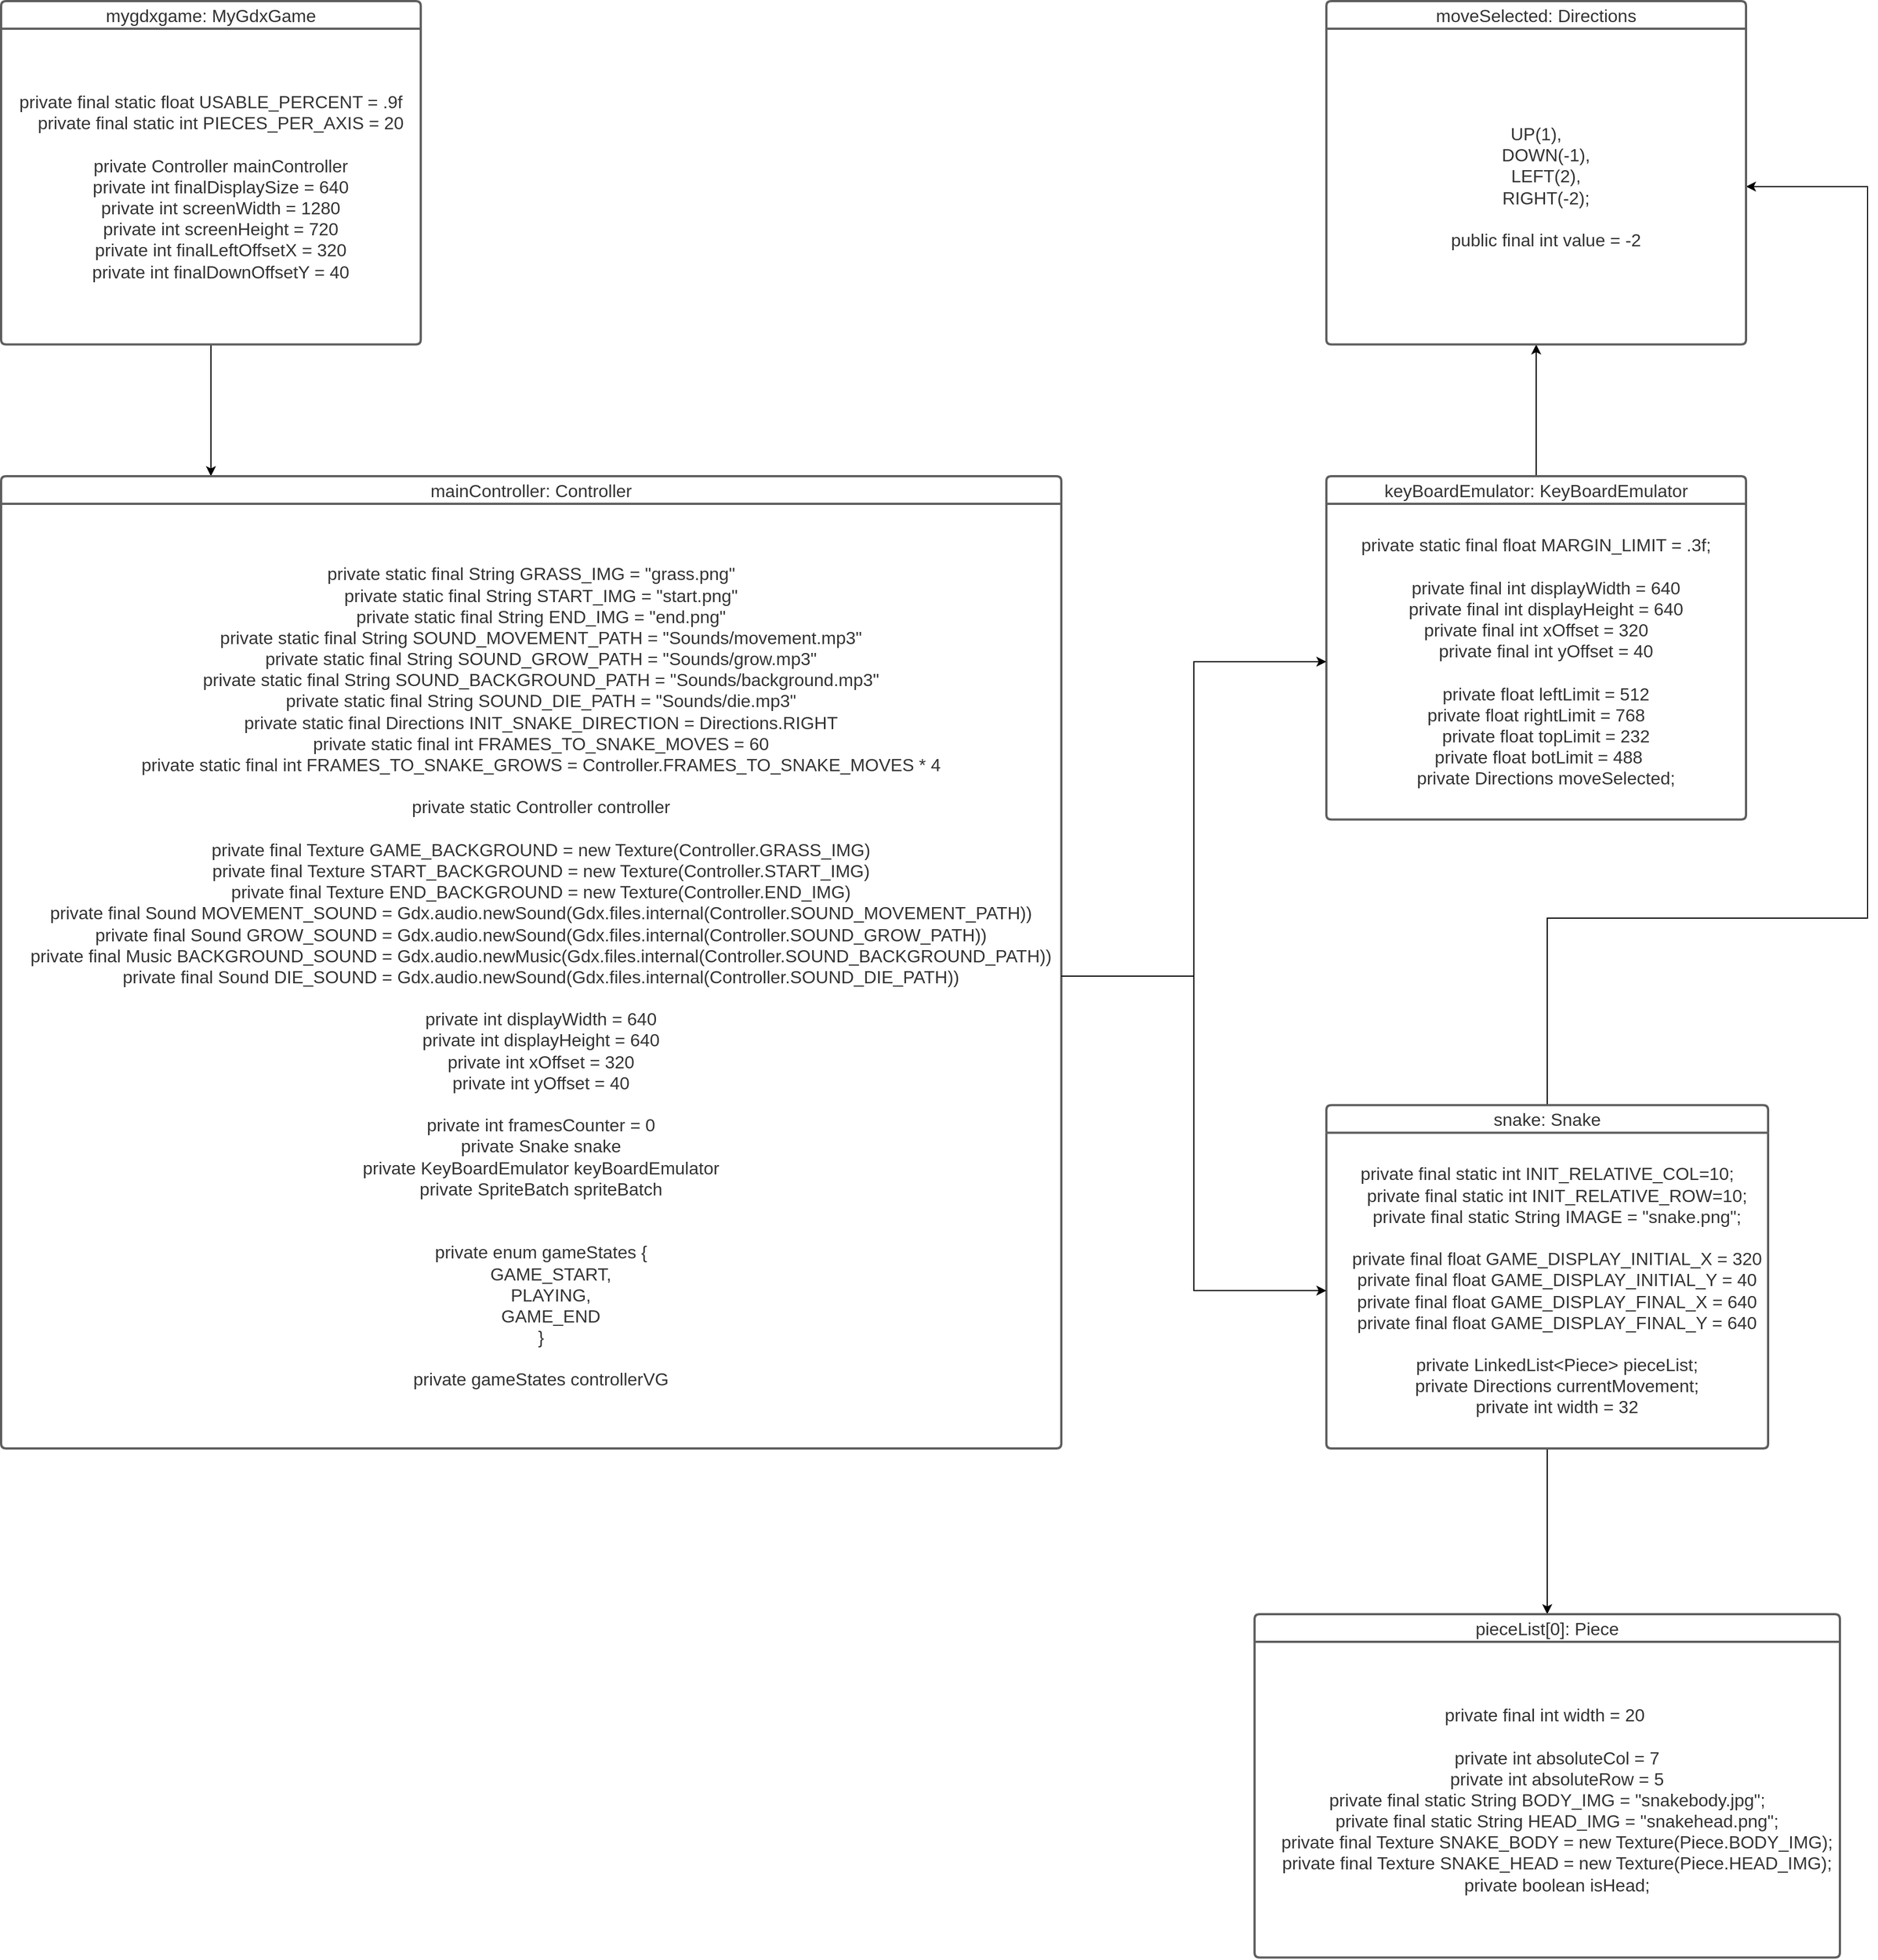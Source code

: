 <mxfile version="14.4.3" type="google"><diagram id="ul7PyUBQW2tvJy45-z2p" name="Page-1"><mxGraphModel dx="2764" dy="1548" grid="1" gridSize="10" guides="1" tooltips="1" connect="1" arrows="1" fold="1" page="1" pageScale="1" pageWidth="827" pageHeight="1169" math="0" shadow="0"><root><mxCell id="0"/><mxCell id="1" parent="0"/><mxCell id="cK6Sl8i-oMeaJpda4FXe-1" style="edgeStyle=orthogonalEdgeStyle;rounded=0;orthogonalLoop=1;jettySize=auto;html=1;" parent="1" source="YNZEwYa9dEjN47d1yRet-3" edge="1"><mxGeometry relative="1" as="geometry"><mxPoint x="420" y="480" as="targetPoint"/></mxGeometry></mxCell><mxCell id="YNZEwYa9dEjN47d1yRet-3" value="mygdxgame: MyGdxGame" style="html=1;overflow=block;blockSpacing=1;whiteSpace=wrap;swimlane;childLayout=stackLayout;horizontal=1;horizontalStack=0;resizeParent=1;resizeParentMax=0;resizeLast=0;collapsible=0;fontStyle=0;marginBottom=0;swimlaneFillColor=#ffffff;startSize=25;whiteSpace=wrap;fontSize=16;fontColor=#333333;whiteSpace=wrap;align=center;spacing=0;strokeColor=#5e5e5e;strokeOpacity=100;rounded=1;absoluteArcSize=1;arcSize=9;strokeWidth=2;" parent="1" vertex="1"><mxGeometry x="230" y="50" width="380" height="310.75" as="geometry"/></mxCell><mxCell id="YNZEwYa9dEjN47d1yRet-4" value="&lt;div&gt;private final static float USABLE_PERCENT = .9f&lt;/div&gt;&lt;div&gt;&amp;nbsp; &amp;nbsp; private final static int PIECES_PER_AXIS = 20&lt;/div&gt;&lt;div&gt;&lt;br&gt;&lt;/div&gt;&lt;div&gt;&amp;nbsp; &amp;nbsp; private Controller mainController&lt;/div&gt;&lt;div&gt;&amp;nbsp; &amp;nbsp; private int finalDisplaySize = 640&lt;/div&gt;&lt;div&gt;&amp;nbsp; &amp;nbsp; private int screenWidth = 1280&lt;/div&gt;&lt;div&gt;&amp;nbsp; &amp;nbsp; private int screenHeight = 720&lt;/div&gt;&lt;div&gt;&amp;nbsp; &amp;nbsp; private int finalLeftOffsetX = 320&lt;/div&gt;&lt;div&gt;&amp;nbsp; &amp;nbsp; private int finalDownOffsetY = 40&lt;/div&gt;" style="part=1;html=1;whiteSpace=wrap;resizeHeight=0;strokeColor=none;fillColor=none;align=center;verticalAlign=middle;spacingLeft=4;spacingRight=4;overflow=hidden;rotatable=0;points=[[0,0.5],[1,0.5]];portConstraint=eastwest;swimlaneFillColor=#ffffff;strokeOpacity=100;fontSize=16;fontColor=#333333;" parent="YNZEwYa9dEjN47d1yRet-3" vertex="1"><mxGeometry y="25" width="380" height="285.75" as="geometry"/></mxCell><mxCell id="cK6Sl8i-oMeaJpda4FXe-4" value="mainController: Controller" style="html=1;overflow=block;blockSpacing=1;whiteSpace=wrap;swimlane;childLayout=stackLayout;horizontal=1;horizontalStack=0;resizeParent=1;resizeParentMax=0;resizeLast=0;collapsible=0;fontStyle=0;marginBottom=0;swimlaneFillColor=#ffffff;startSize=25;whiteSpace=wrap;fontSize=16;fontColor=#333333;whiteSpace=wrap;align=center;spacing=0;strokeColor=#5e5e5e;strokeOpacity=100;rounded=1;absoluteArcSize=1;arcSize=9;strokeWidth=2;" parent="1" vertex="1"><mxGeometry x="230" y="480" width="960" height="880" as="geometry"/></mxCell><mxCell id="cK6Sl8i-oMeaJpda4FXe-5" value="&lt;div&gt;private static final String GRASS_IMG = &quot;grass.png&quot;&lt;/div&gt;&lt;div&gt;&amp;nbsp; &amp;nbsp; private static final String START_IMG = &quot;start.png&quot;&lt;/div&gt;&lt;div&gt;&amp;nbsp; &amp;nbsp; private static final String END_IMG = &quot;end.png&quot;&lt;/div&gt;&lt;div&gt;&amp;nbsp; &amp;nbsp; private static final String SOUND_MOVEMENT_PATH = &quot;Sounds/movement.mp3&quot;&lt;/div&gt;&lt;div&gt;&amp;nbsp; &amp;nbsp; private static final String SOUND_GROW_PATH = &quot;Sounds/grow.mp3&quot;&lt;/div&gt;&lt;div&gt;&amp;nbsp; &amp;nbsp; private static final String SOUND_BACKGROUND_PATH = &quot;Sounds/background.mp3&quot;&lt;/div&gt;&lt;div&gt;&amp;nbsp; &amp;nbsp; private static final String SOUND_DIE_PATH = &quot;Sounds/die.mp3&quot;&lt;/div&gt;&lt;div&gt;&amp;nbsp; &amp;nbsp; private static final Directions INIT_SNAKE_DIRECTION = Directions.RIGHT&lt;/div&gt;&lt;div&gt;&amp;nbsp; &amp;nbsp; private static final int FRAMES_TO_SNAKE_MOVES = 60&lt;/div&gt;&lt;div&gt;&amp;nbsp; &amp;nbsp; private static final int FRAMES_TO_SNAKE_GROWS = Controller.FRAMES_TO_SNAKE_MOVES * 4&lt;/div&gt;&lt;div&gt;&lt;br&gt;&lt;/div&gt;&lt;div&gt;&amp;nbsp; &amp;nbsp; private static Controller controller&lt;/div&gt;&lt;div&gt;&lt;br&gt;&lt;/div&gt;&lt;div&gt;&amp;nbsp; &amp;nbsp; private final Texture GAME_BACKGROUND = new Texture(Controller.GRASS_IMG)&lt;/div&gt;&lt;div&gt;&amp;nbsp; &amp;nbsp; private final Texture START_BACKGROUND = new Texture(Controller.START_IMG)&lt;/div&gt;&lt;div&gt;&amp;nbsp; &amp;nbsp; private final Texture END_BACKGROUND = new Texture(Controller.END_IMG)&lt;/div&gt;&lt;div&gt;&amp;nbsp; &amp;nbsp; private final Sound MOVEMENT_SOUND = Gdx.audio.newSound(Gdx.files.internal(Controller.SOUND_MOVEMENT_PATH))&lt;/div&gt;&lt;div&gt;&amp;nbsp; &amp;nbsp; private final Sound GROW_SOUND = Gdx.audio.newSound(Gdx.files.internal(Controller.SOUND_GROW_PATH))&lt;/div&gt;&lt;div&gt;&amp;nbsp; &amp;nbsp; private final Music BACKGROUND_SOUND = Gdx.audio.newMusic(Gdx.files.internal(Controller.SOUND_BACKGROUND_PATH))&lt;/div&gt;&lt;div&gt;&amp;nbsp; &amp;nbsp; private final Sound DIE_SOUND = Gdx.audio.newSound(Gdx.files.internal(Controller.SOUND_DIE_PATH))&lt;/div&gt;&lt;div&gt;&lt;br&gt;&lt;/div&gt;&lt;div&gt;&amp;nbsp; &amp;nbsp; private int displayWidth = 640&lt;/div&gt;&lt;div&gt;&amp;nbsp; &amp;nbsp; private int displayHeight = 640&lt;/div&gt;&lt;div&gt;&amp;nbsp; &amp;nbsp; private int xOffset = 320&lt;/div&gt;&lt;div&gt;&amp;nbsp; &amp;nbsp; private int yOffset = 40&lt;/div&gt;&lt;div&gt;&lt;br&gt;&lt;/div&gt;&lt;div&gt;&amp;nbsp; &amp;nbsp; private int framesCounter = 0&lt;/div&gt;&lt;div&gt;&amp;nbsp; &amp;nbsp; private Snake snake&lt;/div&gt;&lt;div&gt;&amp;nbsp; &amp;nbsp; private KeyBoardEmulator keyBoardEmulator&lt;/div&gt;&lt;div&gt;&amp;nbsp; &amp;nbsp; private SpriteBatch spriteBatch&lt;/div&gt;&lt;div&gt;&lt;br&gt;&lt;/div&gt;&lt;div&gt;&lt;br&gt;&lt;/div&gt;&lt;div&gt;&amp;nbsp; &amp;nbsp; private enum gameStates {&lt;/div&gt;&lt;div&gt;&amp;nbsp; &amp;nbsp; &amp;nbsp; &amp;nbsp; GAME_START,&lt;/div&gt;&lt;div&gt;&amp;nbsp; &amp;nbsp; &amp;nbsp; &amp;nbsp; PLAYING,&lt;/div&gt;&lt;div&gt;&amp;nbsp; &amp;nbsp; &amp;nbsp; &amp;nbsp; GAME_END&lt;/div&gt;&lt;div&gt;&amp;nbsp; &amp;nbsp; }&lt;/div&gt;&lt;div&gt;&lt;br&gt;&lt;/div&gt;&lt;div&gt;&amp;nbsp; &amp;nbsp; private gameStates controllerVG&lt;/div&gt;" style="part=1;html=1;whiteSpace=wrap;resizeHeight=0;strokeColor=none;fillColor=none;align=center;verticalAlign=middle;spacingLeft=4;spacingRight=4;overflow=hidden;rotatable=0;points=[[0,0.5],[1,0.5]];portConstraint=eastwest;swimlaneFillColor=#ffffff;strokeOpacity=100;fontSize=16;fontColor=#333333;" parent="cK6Sl8i-oMeaJpda4FXe-4" vertex="1"><mxGeometry y="25" width="960" height="855" as="geometry"/></mxCell><mxCell id="cK6Sl8i-oMeaJpda4FXe-29" style="edgeStyle=orthogonalEdgeStyle;rounded=0;orthogonalLoop=1;jettySize=auto;html=1;exitX=0.5;exitY=0;exitDx=0;exitDy=0;entryX=0.5;entryY=1;entryDx=0;entryDy=0;" parent="1" source="cK6Sl8i-oMeaJpda4FXe-14" target="cK6Sl8i-oMeaJpda4FXe-26" edge="1"><mxGeometry relative="1" as="geometry"/></mxCell><mxCell id="cK6Sl8i-oMeaJpda4FXe-14" value="keyBoardEmulator: KeyBoardEmulator" style="html=1;overflow=block;blockSpacing=1;whiteSpace=wrap;swimlane;childLayout=stackLayout;horizontal=1;horizontalStack=0;resizeParent=1;resizeParentMax=0;resizeLast=0;collapsible=0;fontStyle=0;marginBottom=0;swimlaneFillColor=#ffffff;startSize=25;whiteSpace=wrap;fontSize=16;fontColor=#333333;whiteSpace=wrap;align=center;spacing=0;strokeColor=#5e5e5e;strokeOpacity=100;rounded=1;absoluteArcSize=1;arcSize=9;strokeWidth=2;" parent="1" vertex="1"><mxGeometry x="1430" y="480" width="380" height="310.75" as="geometry"/></mxCell><mxCell id="cK6Sl8i-oMeaJpda4FXe-15" value="&lt;div&gt;private static final float MARGIN_LIMIT = .3f;&lt;/div&gt;&lt;div&gt;&lt;br&gt;&lt;/div&gt;&lt;div&gt;&amp;nbsp; &amp;nbsp; private final int displayWidth = 640&lt;/div&gt;&lt;div&gt;&amp;nbsp; &amp;nbsp; private final int displayHeight = 640&lt;/div&gt;&lt;div&gt;private final int xOffset = 320&lt;br&gt;&lt;/div&gt;&lt;div&gt;&amp;nbsp; &amp;nbsp; private final int yOffset = 40&lt;/div&gt;&lt;div&gt;&lt;br&gt;&lt;/div&gt;&lt;div&gt;&amp;nbsp; &amp;nbsp; private float leftLimit = 512&lt;/div&gt;&lt;div&gt;&lt;span&gt;private float rightLimit = 768&lt;/span&gt;&lt;/div&gt;&lt;div&gt;&amp;nbsp; &amp;nbsp; private float topLimit = 232&lt;/div&gt;&lt;div&gt;&amp;nbsp;private float botLimit = 488&lt;/div&gt;&lt;div&gt;&amp;nbsp; &amp;nbsp; private Directions moveSelected;&lt;/div&gt;" style="part=1;html=1;whiteSpace=wrap;resizeHeight=0;strokeColor=none;fillColor=none;align=center;verticalAlign=middle;spacingLeft=4;spacingRight=4;overflow=hidden;rotatable=0;points=[[0,0.5],[1,0.5]];portConstraint=eastwest;swimlaneFillColor=#ffffff;strokeOpacity=100;fontSize=16;fontColor=#333333;" parent="cK6Sl8i-oMeaJpda4FXe-14" vertex="1"><mxGeometry y="25" width="380" height="285.75" as="geometry"/></mxCell><mxCell id="cK6Sl8i-oMeaJpda4FXe-23" style="edgeStyle=orthogonalEdgeStyle;rounded=0;orthogonalLoop=1;jettySize=auto;html=1;exitX=1;exitY=0.5;exitDx=0;exitDy=0;" parent="cK6Sl8i-oMeaJpda4FXe-14" source="cK6Sl8i-oMeaJpda4FXe-15" target="cK6Sl8i-oMeaJpda4FXe-15" edge="1"><mxGeometry relative="1" as="geometry"/></mxCell><mxCell id="cK6Sl8i-oMeaJpda4FXe-16" style="edgeStyle=orthogonalEdgeStyle;rounded=0;orthogonalLoop=1;jettySize=auto;html=1;entryX=0;entryY=0.5;entryDx=0;entryDy=0;" parent="1" source="cK6Sl8i-oMeaJpda4FXe-5" target="cK6Sl8i-oMeaJpda4FXe-15" edge="1"><mxGeometry relative="1" as="geometry"/></mxCell><mxCell id="cK6Sl8i-oMeaJpda4FXe-30" style="edgeStyle=orthogonalEdgeStyle;rounded=0;orthogonalLoop=1;jettySize=auto;html=1;entryX=1;entryY=0.5;entryDx=0;entryDy=0;" parent="1" source="cK6Sl8i-oMeaJpda4FXe-17" target="cK6Sl8i-oMeaJpda4FXe-27" edge="1"><mxGeometry relative="1" as="geometry"><Array as="points"><mxPoint x="1630" y="880"/><mxPoint x="1920" y="880"/><mxPoint x="1920" y="218"/></Array></mxGeometry></mxCell><mxCell id="cK6Sl8i-oMeaJpda4FXe-31" style="edgeStyle=orthogonalEdgeStyle;rounded=0;orthogonalLoop=1;jettySize=auto;html=1;" parent="1" source="cK6Sl8i-oMeaJpda4FXe-17" edge="1"><mxGeometry relative="1" as="geometry"><mxPoint x="1630" y="1510" as="targetPoint"/></mxGeometry></mxCell><mxCell id="cK6Sl8i-oMeaJpda4FXe-17" value="snake: Snake" style="html=1;overflow=block;blockSpacing=1;whiteSpace=wrap;swimlane;childLayout=stackLayout;horizontal=1;horizontalStack=0;resizeParent=1;resizeParentMax=0;resizeLast=0;collapsible=0;fontStyle=0;marginBottom=0;swimlaneFillColor=#ffffff;startSize=25;whiteSpace=wrap;fontSize=16;fontColor=#333333;whiteSpace=wrap;align=center;spacing=0;strokeColor=#5e5e5e;strokeOpacity=100;rounded=1;absoluteArcSize=1;arcSize=9;strokeWidth=2;" parent="1" vertex="1"><mxGeometry x="1430" y="1049.25" width="400" height="310.75" as="geometry"/></mxCell><mxCell id="cK6Sl8i-oMeaJpda4FXe-18" value="&lt;div&gt;private final static int INIT_RELATIVE_COL=10;&lt;/div&gt;&lt;div&gt;&amp;nbsp; &amp;nbsp; private final static int INIT_RELATIVE_ROW=10;&lt;/div&gt;&lt;div&gt;&amp;nbsp; &amp;nbsp; private final static String IMAGE = &quot;snake.png&quot;;&lt;/div&gt;&lt;div&gt;&lt;br&gt;&lt;/div&gt;&lt;div&gt;&amp;nbsp; &amp;nbsp; private final float GAME_DISPLAY_INITIAL_X = 320&lt;/div&gt;&lt;div&gt;&amp;nbsp; &amp;nbsp; private final float GAME_DISPLAY_INITIAL_Y = 40&lt;/div&gt;&lt;div&gt;&amp;nbsp; &amp;nbsp; private final float GAME_DISPLAY_FINAL_X = 640&lt;/div&gt;&lt;div&gt;&amp;nbsp; &amp;nbsp; private final float GAME_DISPLAY_FINAL_Y = 640&lt;/div&gt;&lt;div&gt;&lt;br&gt;&lt;/div&gt;&lt;div&gt;&amp;nbsp; &amp;nbsp; private LinkedList&amp;lt;Piece&amp;gt; pieceList;&lt;/div&gt;&lt;div&gt;&amp;nbsp; &amp;nbsp; private Directions currentMovement;&lt;/div&gt;&lt;div&gt;&amp;nbsp; &amp;nbsp; private int width = 32&lt;/div&gt;" style="part=1;html=1;whiteSpace=wrap;resizeHeight=0;strokeColor=none;fillColor=none;align=center;verticalAlign=middle;spacingLeft=4;spacingRight=4;overflow=hidden;rotatable=0;points=[[0,0.5],[1,0.5]];portConstraint=eastwest;swimlaneFillColor=#ffffff;strokeOpacity=100;fontSize=16;fontColor=#333333;" parent="cK6Sl8i-oMeaJpda4FXe-17" vertex="1"><mxGeometry y="25" width="400" height="285.75" as="geometry"/></mxCell><mxCell id="cK6Sl8i-oMeaJpda4FXe-19" style="edgeStyle=orthogonalEdgeStyle;rounded=0;orthogonalLoop=1;jettySize=auto;html=1;entryX=0;entryY=0.5;entryDx=0;entryDy=0;" parent="1" source="cK6Sl8i-oMeaJpda4FXe-5" target="cK6Sl8i-oMeaJpda4FXe-18" edge="1"><mxGeometry relative="1" as="geometry"/></mxCell><mxCell id="cK6Sl8i-oMeaJpda4FXe-26" value="moveSelected: Directions" style="html=1;overflow=block;blockSpacing=1;whiteSpace=wrap;swimlane;childLayout=stackLayout;horizontal=1;horizontalStack=0;resizeParent=1;resizeParentMax=0;resizeLast=0;collapsible=0;fontStyle=0;marginBottom=0;swimlaneFillColor=#ffffff;startSize=25;whiteSpace=wrap;fontSize=16;fontColor=#333333;whiteSpace=wrap;align=center;spacing=0;strokeColor=#5e5e5e;strokeOpacity=100;rounded=1;absoluteArcSize=1;arcSize=9;strokeWidth=2;" parent="1" vertex="1"><mxGeometry x="1430" y="50" width="380" height="310.75" as="geometry"/></mxCell><mxCell id="cK6Sl8i-oMeaJpda4FXe-27" value="&lt;div&gt;UP(1),&lt;/div&gt;&lt;div&gt;&amp;nbsp; &amp;nbsp; DOWN(-1),&lt;/div&gt;&lt;div&gt;&amp;nbsp; &amp;nbsp; LEFT(2),&lt;/div&gt;&lt;div&gt;&amp;nbsp; &amp;nbsp; RIGHT(-2);&lt;/div&gt;&lt;div&gt;&lt;br&gt;&lt;/div&gt;&lt;div&gt;&amp;nbsp; &amp;nbsp; public final int value = -2&lt;/div&gt;" style="part=1;html=1;whiteSpace=wrap;resizeHeight=0;strokeColor=none;fillColor=none;align=center;verticalAlign=middle;spacingLeft=4;spacingRight=4;overflow=hidden;rotatable=0;points=[[0,0.5],[1,0.5]];portConstraint=eastwest;swimlaneFillColor=#ffffff;strokeOpacity=100;fontSize=16;fontColor=#333333;" parent="cK6Sl8i-oMeaJpda4FXe-26" vertex="1"><mxGeometry y="25" width="380" height="285.75" as="geometry"/></mxCell><mxCell id="cK6Sl8i-oMeaJpda4FXe-28" style="edgeStyle=orthogonalEdgeStyle;rounded=0;orthogonalLoop=1;jettySize=auto;html=1;exitX=1;exitY=0.5;exitDx=0;exitDy=0;" parent="cK6Sl8i-oMeaJpda4FXe-26" source="cK6Sl8i-oMeaJpda4FXe-27" target="cK6Sl8i-oMeaJpda4FXe-27" edge="1"><mxGeometry relative="1" as="geometry"/></mxCell><mxCell id="cK6Sl8i-oMeaJpda4FXe-32" value="pieceList[0]: Piece" style="html=1;overflow=block;blockSpacing=1;whiteSpace=wrap;swimlane;childLayout=stackLayout;horizontal=1;horizontalStack=0;resizeParent=1;resizeParentMax=0;resizeLast=0;collapsible=0;fontStyle=0;marginBottom=0;swimlaneFillColor=#ffffff;startSize=25;whiteSpace=wrap;fontSize=16;fontColor=#333333;whiteSpace=wrap;align=center;spacing=0;strokeColor=#5e5e5e;strokeOpacity=100;rounded=1;absoluteArcSize=1;arcSize=9;strokeWidth=2;" parent="1" vertex="1"><mxGeometry x="1365" y="1510" width="530" height="310.75" as="geometry"/></mxCell><mxCell id="cK6Sl8i-oMeaJpda4FXe-33" value="&lt;div&gt;private final int width = 20&lt;span&gt;&amp;nbsp;&lt;/span&gt;&lt;/div&gt;&lt;div&gt;&lt;br&gt;&lt;/div&gt;&lt;div&gt;&amp;nbsp; &amp;nbsp; private int absoluteCol = 7&lt;/div&gt;&lt;div&gt;&amp;nbsp; &amp;nbsp; private int absoluteRow = 5&lt;/div&gt;&lt;div&gt;&lt;div&gt;private final static String BODY_IMG = &quot;snakebody.jpg&quot;;&lt;/div&gt;&lt;div&gt;&amp;nbsp; &amp;nbsp; private final static String HEAD_IMG = &quot;snakehead.png&quot;;&lt;/div&gt;&lt;div&gt;&amp;nbsp; &amp;nbsp; private final Texture SNAKE_BODY = new Texture(Piece.BODY_IMG);&lt;/div&gt;&lt;div&gt;&amp;nbsp; &amp;nbsp; private final Texture SNAKE_HEAD = new Texture(Piece.HEAD_IMG);&lt;/div&gt;&lt;div&gt;&amp;nbsp; &amp;nbsp; private boolean isHead;&lt;/div&gt;&lt;/div&gt;" style="part=1;html=1;whiteSpace=wrap;resizeHeight=0;strokeColor=none;fillColor=none;align=center;verticalAlign=middle;spacingLeft=4;spacingRight=4;overflow=hidden;rotatable=0;points=[[0,0.5],[1,0.5]];portConstraint=eastwest;swimlaneFillColor=#ffffff;strokeOpacity=100;fontSize=16;fontColor=#333333;" parent="cK6Sl8i-oMeaJpda4FXe-32" vertex="1"><mxGeometry y="25" width="530" height="285.75" as="geometry"/></mxCell></root></mxGraphModel></diagram></mxfile>